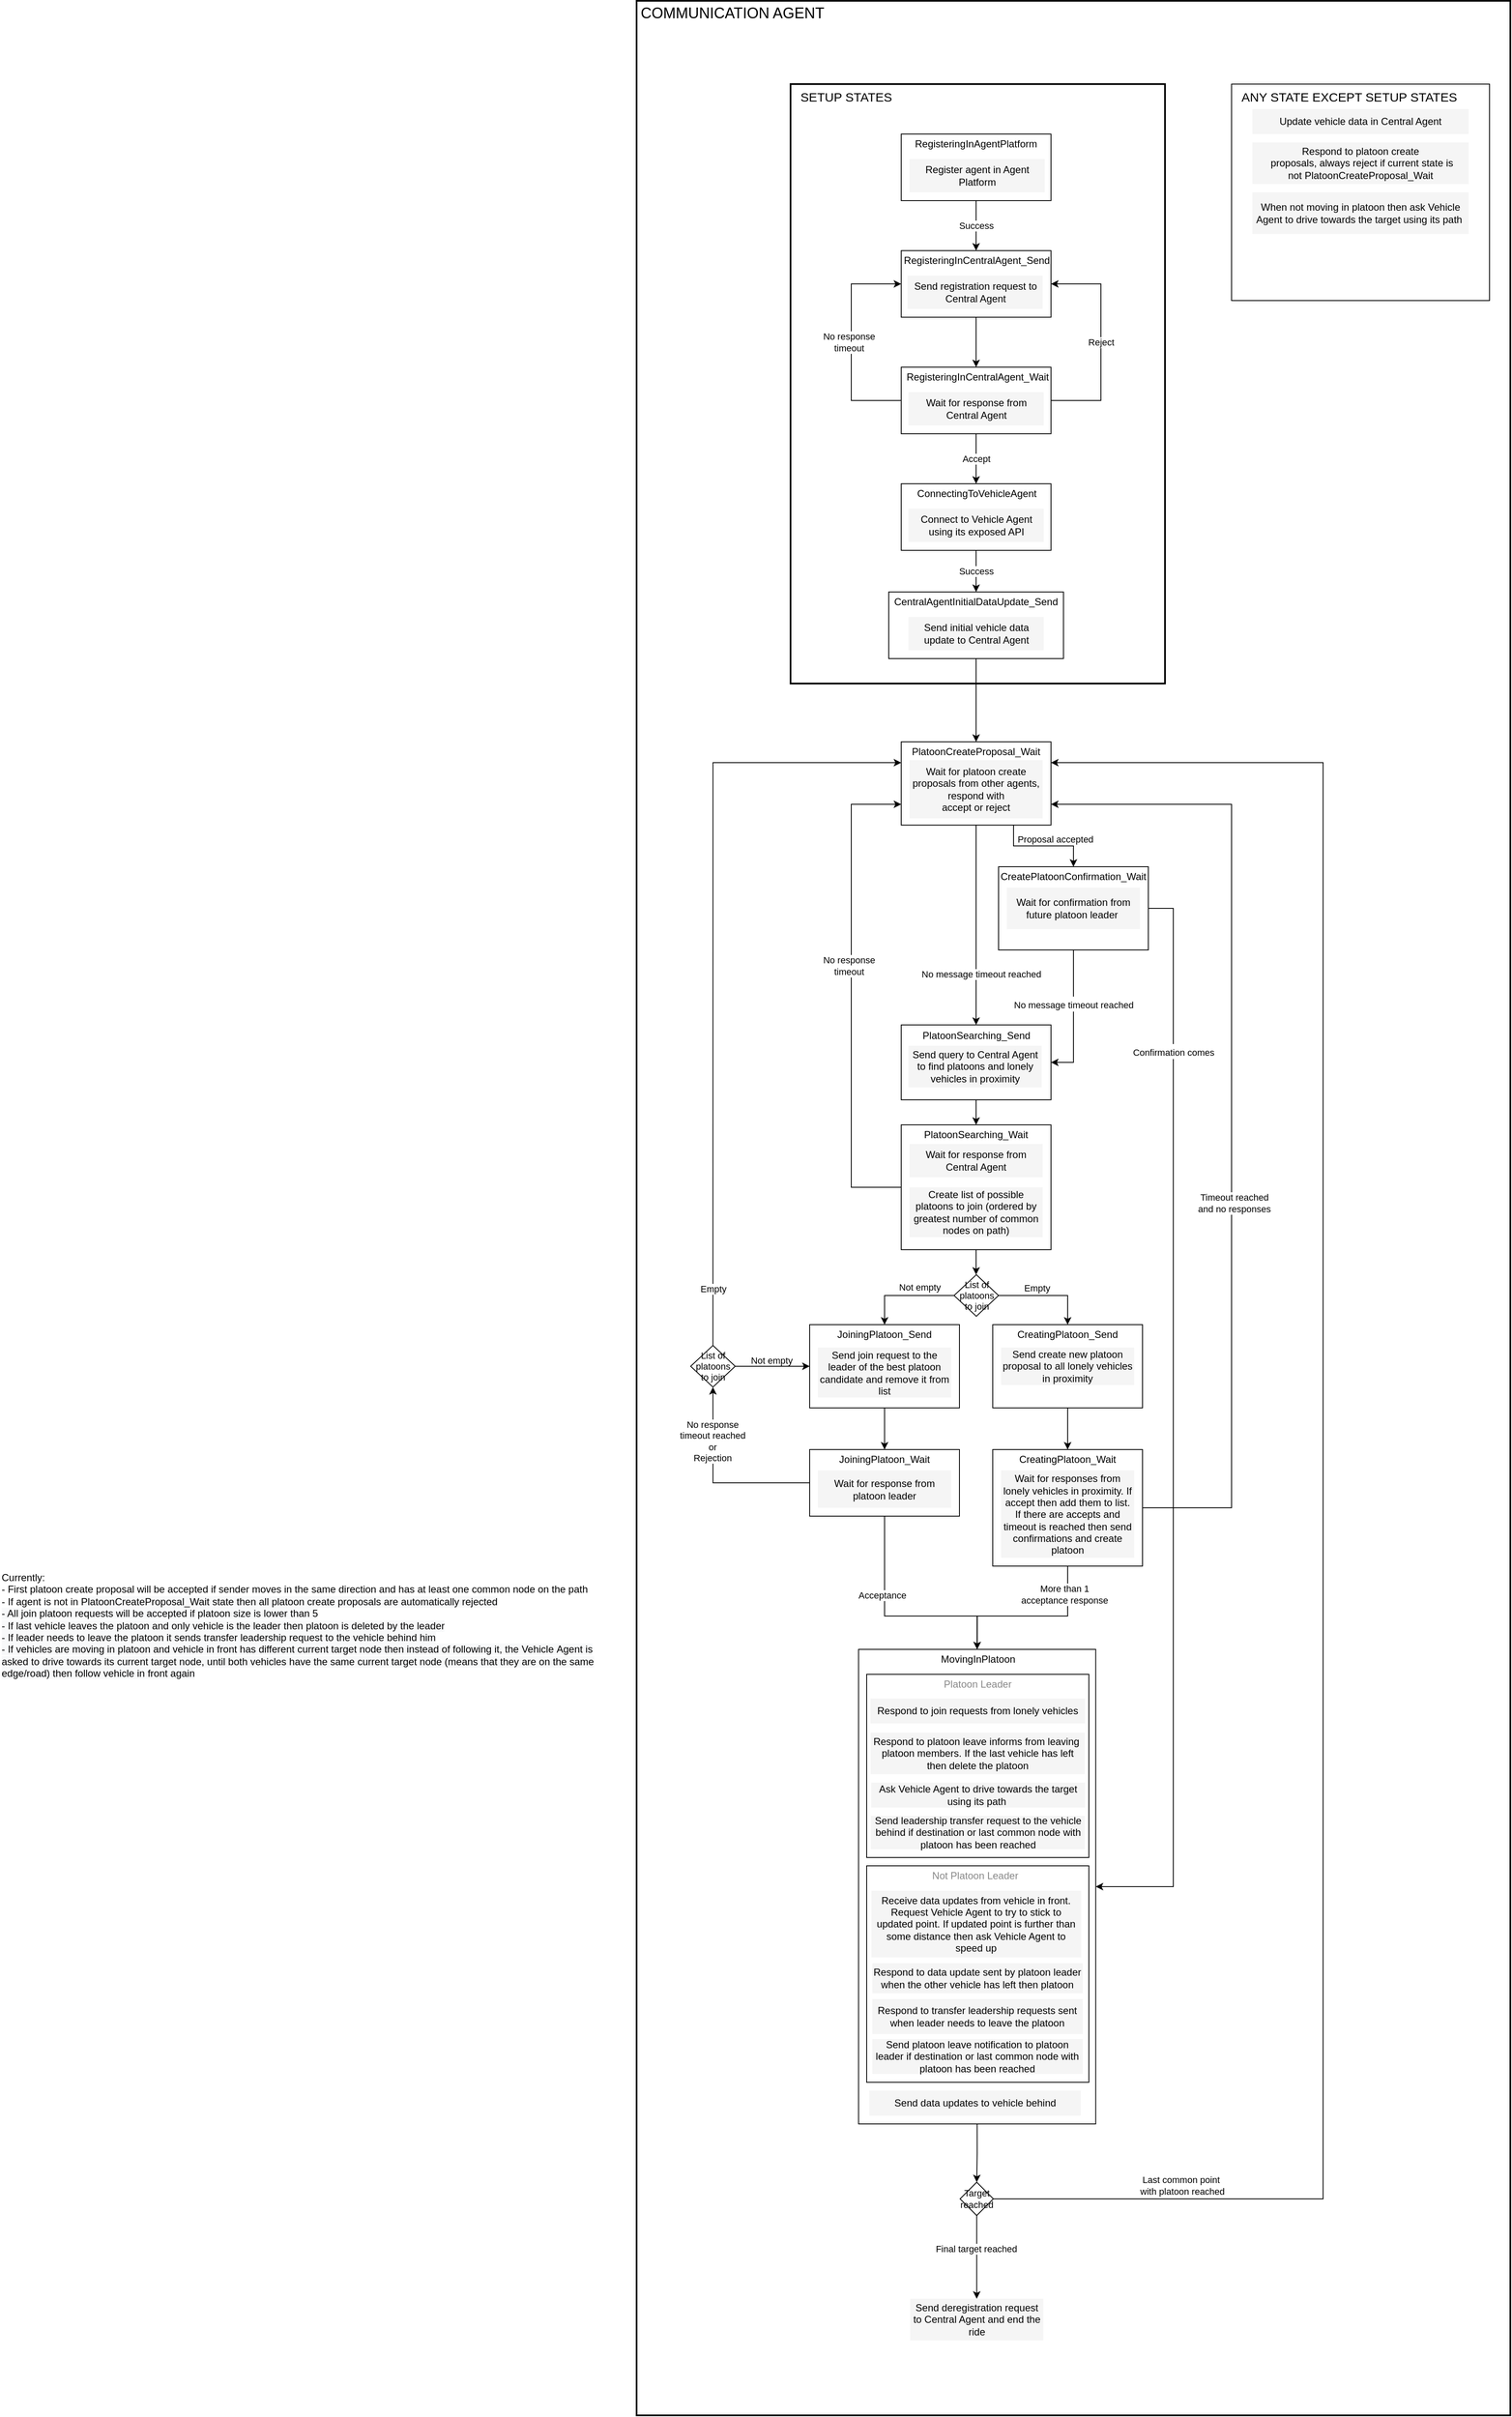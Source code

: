 <mxfile version="14.7.1" type="device"><diagram id="YHQvVkhEAeTArDSiak0m" name="Page-1"><mxGraphModel dx="5590" dy="3747" grid="1" gridSize="10" guides="1" tooltips="1" connect="1" arrows="1" fold="1" page="1" pageScale="1" pageWidth="850" pageHeight="1100" math="0" shadow="0"><root><mxCell id="0"/><mxCell id="1" parent="0"/><mxCell id="WsR1VH7Q-AWfzBjwZzE3-35" value="" style="rounded=0;whiteSpace=wrap;html=1;strokeWidth=2;labelBorderColor=none;" parent="1" vertex="1"><mxGeometry x="-45" y="-510" width="1050" height="2900" as="geometry"/></mxCell><mxCell id="WsR1VH7Q-AWfzBjwZzE3-46" value="" style="rounded=0;whiteSpace=wrap;html=1;" parent="1" vertex="1"><mxGeometry x="670" y="-410" width="310" height="260" as="geometry"/></mxCell><mxCell id="WsR1VH7Q-AWfzBjwZzE3-3" value="Success" style="edgeStyle=orthogonalEdgeStyle;rounded=0;orthogonalLoop=1;jettySize=auto;html=1;exitX=0.5;exitY=1;exitDx=0;exitDy=0;entryX=0.5;entryY=0;entryDx=0;entryDy=0;" parent="1" source="WsR1VH7Q-AWfzBjwZzE3-1" target="WsR1VH7Q-AWfzBjwZzE3-2" edge="1"><mxGeometry relative="1" as="geometry"/></mxCell><mxCell id="WsR1VH7Q-AWfzBjwZzE3-1" value="" style="rounded=0;whiteSpace=wrap;html=1;" parent="1" vertex="1"><mxGeometry x="273" y="-350" width="180" height="80" as="geometry"/></mxCell><mxCell id="WsR1VH7Q-AWfzBjwZzE3-5" style="edgeStyle=orthogonalEdgeStyle;rounded=0;orthogonalLoop=1;jettySize=auto;html=1;exitX=0.5;exitY=1;exitDx=0;exitDy=0;entryX=0.5;entryY=0;entryDx=0;entryDy=0;" parent="1" source="WsR1VH7Q-AWfzBjwZzE3-2" target="WsR1VH7Q-AWfzBjwZzE3-4" edge="1"><mxGeometry relative="1" as="geometry"/></mxCell><mxCell id="WsR1VH7Q-AWfzBjwZzE3-2" value="" style="rounded=0;whiteSpace=wrap;html=1;" parent="1" vertex="1"><mxGeometry x="273" y="-210" width="180" height="80" as="geometry"/></mxCell><mxCell id="WsR1VH7Q-AWfzBjwZzE3-7" style="edgeStyle=orthogonalEdgeStyle;rounded=0;orthogonalLoop=1;jettySize=auto;html=1;exitX=0;exitY=0.5;exitDx=0;exitDy=0;entryX=0;entryY=0.5;entryDx=0;entryDy=0;" parent="1" source="WsR1VH7Q-AWfzBjwZzE3-4" target="WsR1VH7Q-AWfzBjwZzE3-2" edge="1"><mxGeometry relative="1" as="geometry"><Array as="points"><mxPoint x="213" y="-30"/><mxPoint x="213" y="-170"/></Array></mxGeometry></mxCell><mxCell id="WsR1VH7Q-AWfzBjwZzE3-8" value="No response&lt;br&gt;timeout" style="edgeLabel;html=1;align=center;verticalAlign=middle;resizable=0;points=[];" parent="WsR1VH7Q-AWfzBjwZzE3-7" vertex="1" connectable="0"><mxGeometry x="0.146" y="3" relative="1" as="geometry"><mxPoint y="19" as="offset"/></mxGeometry></mxCell><mxCell id="WsR1VH7Q-AWfzBjwZzE3-9" value="Reject" style="edgeStyle=orthogonalEdgeStyle;rounded=0;orthogonalLoop=1;jettySize=auto;html=1;exitX=1;exitY=0.5;exitDx=0;exitDy=0;entryX=1;entryY=0.5;entryDx=0;entryDy=0;" parent="1" source="WsR1VH7Q-AWfzBjwZzE3-4" target="WsR1VH7Q-AWfzBjwZzE3-2" edge="1"><mxGeometry relative="1" as="geometry"><Array as="points"><mxPoint x="513" y="-30"/><mxPoint x="513" y="-170"/></Array><mxPoint as="offset"/></mxGeometry></mxCell><mxCell id="WsR1VH7Q-AWfzBjwZzE3-11" value="Accept" style="edgeStyle=orthogonalEdgeStyle;rounded=0;orthogonalLoop=1;jettySize=auto;html=1;exitX=0.5;exitY=1;exitDx=0;exitDy=0;entryX=0.5;entryY=0;entryDx=0;entryDy=0;" parent="1" source="WsR1VH7Q-AWfzBjwZzE3-4" target="WsR1VH7Q-AWfzBjwZzE3-10" edge="1"><mxGeometry relative="1" as="geometry"/></mxCell><mxCell id="WsR1VH7Q-AWfzBjwZzE3-4" value="" style="rounded=0;whiteSpace=wrap;html=1;" parent="1" vertex="1"><mxGeometry x="273" y="-70" width="180" height="80" as="geometry"/></mxCell><mxCell id="WsR1VH7Q-AWfzBjwZzE3-13" value="Success" style="edgeStyle=orthogonalEdgeStyle;rounded=0;orthogonalLoop=1;jettySize=auto;html=1;exitX=0.5;exitY=1;exitDx=0;exitDy=0;entryX=0.5;entryY=0;entryDx=0;entryDy=0;" parent="1" source="WsR1VH7Q-AWfzBjwZzE3-10" target="wj5cmAI7XCLj0mlrHjiZ-1" edge="1"><mxGeometry relative="1" as="geometry"/></mxCell><mxCell id="WsR1VH7Q-AWfzBjwZzE3-10" value="" style="rounded=0;whiteSpace=wrap;html=1;" parent="1" vertex="1"><mxGeometry x="273" y="70" width="180" height="80" as="geometry"/></mxCell><mxCell id="WsR1VH7Q-AWfzBjwZzE3-16" style="edgeStyle=orthogonalEdgeStyle;rounded=0;orthogonalLoop=1;jettySize=auto;html=1;exitX=0.5;exitY=1;exitDx=0;exitDy=0;entryX=0.5;entryY=0;entryDx=0;entryDy=0;" parent="1" source="WsR1VH7Q-AWfzBjwZzE3-12" target="WsR1VH7Q-AWfzBjwZzE3-15" edge="1"><mxGeometry relative="1" as="geometry"/></mxCell><mxCell id="WsR1VH7Q-AWfzBjwZzE3-12" value="" style="rounded=0;whiteSpace=wrap;html=1;" parent="1" vertex="1"><mxGeometry x="273" y="720" width="180" height="90" as="geometry"/></mxCell><mxCell id="WsR1VH7Q-AWfzBjwZzE3-17" style="edgeStyle=orthogonalEdgeStyle;rounded=0;orthogonalLoop=1;jettySize=auto;html=1;exitX=0;exitY=0.5;exitDx=0;exitDy=0;entryX=0;entryY=0.75;entryDx=0;entryDy=0;" parent="1" source="WsR1VH7Q-AWfzBjwZzE3-15" target="WsR1VH7Q-AWfzBjwZzE3-54" edge="1"><mxGeometry relative="1" as="geometry"><Array as="points"><mxPoint x="213" y="915"/><mxPoint x="213" y="455"/></Array></mxGeometry></mxCell><mxCell id="WsR1VH7Q-AWfzBjwZzE3-18" value="No response&lt;br&gt;timeout" style="edgeLabel;html=1;align=center;verticalAlign=middle;resizable=0;points=[];" parent="WsR1VH7Q-AWfzBjwZzE3-17" vertex="1" connectable="0"><mxGeometry x="0.192" y="3" relative="1" as="geometry"><mxPoint y="19" as="offset"/></mxGeometry></mxCell><mxCell id="WsR1VH7Q-AWfzBjwZzE3-19" style="edgeStyle=orthogonalEdgeStyle;rounded=0;orthogonalLoop=1;jettySize=auto;html=1;exitX=0.5;exitY=1;exitDx=0;exitDy=0;" parent="1" source="WsR1VH7Q-AWfzBjwZzE3-15" edge="1"><mxGeometry relative="1" as="geometry"><mxPoint x="363" y="1020" as="targetPoint"/></mxGeometry></mxCell><mxCell id="WsR1VH7Q-AWfzBjwZzE3-15" value="" style="rounded=0;whiteSpace=wrap;html=1;" parent="1" vertex="1"><mxGeometry x="273" y="840" width="180" height="150" as="geometry"/></mxCell><mxCell id="WsR1VH7Q-AWfzBjwZzE3-21" style="edgeStyle=orthogonalEdgeStyle;rounded=0;orthogonalLoop=1;jettySize=auto;html=1;exitX=0;exitY=0.5;exitDx=0;exitDy=0;entryX=0.5;entryY=0;entryDx=0;entryDy=0;" parent="1" source="WsR1VH7Q-AWfzBjwZzE3-20" target="wTrrUxJ0x1o2J6xo2Q4k-4" edge="1"><mxGeometry relative="1" as="geometry"><mxPoint x="240" y="1140" as="targetPoint"/></mxGeometry></mxCell><mxCell id="wTrrUxJ0x1o2J6xo2Q4k-2" value="Not empty" style="edgeLabel;html=1;align=center;verticalAlign=middle;resizable=0;points=[];" parent="WsR1VH7Q-AWfzBjwZzE3-21" vertex="1" connectable="0"><mxGeometry x="-0.08" relative="1" as="geometry"><mxPoint x="13" y="-10" as="offset"/></mxGeometry></mxCell><mxCell id="WsR1VH7Q-AWfzBjwZzE3-22" style="edgeStyle=orthogonalEdgeStyle;rounded=0;orthogonalLoop=1;jettySize=auto;html=1;exitX=1;exitY=0.5;exitDx=0;exitDy=0;entryX=0.5;entryY=0;entryDx=0;entryDy=0;" parent="1" source="WsR1VH7Q-AWfzBjwZzE3-20" target="wTrrUxJ0x1o2J6xo2Q4k-17" edge="1"><mxGeometry relative="1" as="geometry"><mxPoint x="480" y="1140" as="targetPoint"/></mxGeometry></mxCell><mxCell id="wTrrUxJ0x1o2J6xo2Q4k-15" value="Empty" style="edgeLabel;html=1;align=center;verticalAlign=middle;resizable=0;points=[];" parent="WsR1VH7Q-AWfzBjwZzE3-22" vertex="1" connectable="0"><mxGeometry x="-0.072" y="-1" relative="1" as="geometry"><mxPoint x="-9" y="-10" as="offset"/></mxGeometry></mxCell><mxCell id="WsR1VH7Q-AWfzBjwZzE3-20" value="List of platoons to join" style="rhombus;whiteSpace=wrap;html=1;fontSize=11;" parent="1" vertex="1"><mxGeometry x="336.5" y="1020" width="53.5" height="50" as="geometry"/></mxCell><mxCell id="WsR1VH7Q-AWfzBjwZzE3-25" style="edgeStyle=orthogonalEdgeStyle;rounded=0;orthogonalLoop=1;jettySize=auto;html=1;exitX=0;exitY=0.5;exitDx=0;exitDy=0;entryX=0.5;entryY=1;entryDx=0;entryDy=0;" parent="1" source="WsR1VH7Q-AWfzBjwZzE3-23" target="wTrrUxJ0x1o2J6xo2Q4k-10" edge="1"><mxGeometry relative="1" as="geometry"><Array as="points"><mxPoint x="47" y="1270"/></Array></mxGeometry></mxCell><mxCell id="WsR1VH7Q-AWfzBjwZzE3-28" value="No response&lt;br&gt;timeout reached&lt;br&gt;or&lt;br&gt;Rejection" style="edgeLabel;html=1;align=center;verticalAlign=middle;resizable=0;points=[];" parent="WsR1VH7Q-AWfzBjwZzE3-25" vertex="1" connectable="0"><mxGeometry x="-0.205" y="2" relative="1" as="geometry"><mxPoint x="-25" y="-52" as="offset"/></mxGeometry></mxCell><mxCell id="WsR1VH7Q-AWfzBjwZzE3-31" style="edgeStyle=orthogonalEdgeStyle;rounded=0;orthogonalLoop=1;jettySize=auto;html=1;exitX=0.5;exitY=1;exitDx=0;exitDy=0;entryX=0.5;entryY=0;entryDx=0;entryDy=0;" parent="1" source="WsR1VH7Q-AWfzBjwZzE3-23" target="WsR1VH7Q-AWfzBjwZzE3-30" edge="1"><mxGeometry relative="1" as="geometry"><Array as="points"><mxPoint x="253" y="1430"/><mxPoint x="365" y="1430"/></Array></mxGeometry></mxCell><mxCell id="WsR1VH7Q-AWfzBjwZzE3-32" value="Acceptance" style="edgeLabel;html=1;align=center;verticalAlign=middle;resizable=0;points=[];" parent="WsR1VH7Q-AWfzBjwZzE3-31" vertex="1" connectable="0"><mxGeometry x="-0.217" relative="1" as="geometry"><mxPoint x="-3" y="-11" as="offset"/></mxGeometry></mxCell><mxCell id="WsR1VH7Q-AWfzBjwZzE3-23" value="" style="rounded=0;whiteSpace=wrap;html=1;" parent="1" vertex="1"><mxGeometry x="163" y="1230" width="180" height="80" as="geometry"/></mxCell><mxCell id="WsR1VH7Q-AWfzBjwZzE3-26" style="edgeStyle=orthogonalEdgeStyle;rounded=0;orthogonalLoop=1;jettySize=auto;html=1;exitX=1;exitY=0.5;exitDx=0;exitDy=0;entryX=1;entryY=0.75;entryDx=0;entryDy=0;" parent="1" source="WsR1VH7Q-AWfzBjwZzE3-24" target="WsR1VH7Q-AWfzBjwZzE3-54" edge="1"><mxGeometry relative="1" as="geometry"><Array as="points"><mxPoint x="670" y="1300"/><mxPoint x="670" y="455"/></Array></mxGeometry></mxCell><mxCell id="WsR1VH7Q-AWfzBjwZzE3-29" value="Timeout reached&lt;br&gt;and no responses" style="edgeLabel;html=1;align=center;verticalAlign=middle;resizable=0;points=[];" parent="WsR1VH7Q-AWfzBjwZzE3-26" vertex="1" connectable="0"><mxGeometry x="-0.191" y="-3" relative="1" as="geometry"><mxPoint as="offset"/></mxGeometry></mxCell><mxCell id="WsR1VH7Q-AWfzBjwZzE3-34" style="edgeStyle=orthogonalEdgeStyle;rounded=0;orthogonalLoop=1;jettySize=auto;html=1;exitX=0.5;exitY=1;exitDx=0;exitDy=0;entryX=0.5;entryY=0;entryDx=0;entryDy=0;" parent="1" source="WsR1VH7Q-AWfzBjwZzE3-24" target="WsR1VH7Q-AWfzBjwZzE3-30" edge="1"><mxGeometry relative="1" as="geometry"><Array as="points"><mxPoint x="473" y="1430"/><mxPoint x="365" y="1430"/></Array></mxGeometry></mxCell><mxCell id="WsR1VH7Q-AWfzBjwZzE3-24" value="" style="rounded=0;whiteSpace=wrap;html=1;" parent="1" vertex="1"><mxGeometry x="383" y="1230" width="180" height="140" as="geometry"/></mxCell><mxCell id="WsR1VH7Q-AWfzBjwZzE3-88" style="edgeStyle=orthogonalEdgeStyle;rounded=0;orthogonalLoop=1;jettySize=auto;html=1;exitX=0.5;exitY=1;exitDx=0;exitDy=0;entryX=0.5;entryY=0;entryDx=0;entryDy=0;fontSize=15;" parent="1" source="WsR1VH7Q-AWfzBjwZzE3-30" target="WsR1VH7Q-AWfzBjwZzE3-89" edge="1"><mxGeometry relative="1" as="geometry"/></mxCell><mxCell id="WsR1VH7Q-AWfzBjwZzE3-30" value="" style="rounded=0;whiteSpace=wrap;html=1;" parent="1" vertex="1"><mxGeometry x="221.75" y="1470" width="285" height="570" as="geometry"/></mxCell><mxCell id="WsR1VH7Q-AWfzBjwZzE3-41" value="&lt;span style=&quot;font-size: 12px&quot;&gt;MovingIn&lt;/span&gt;&lt;span style=&quot;font-family: &amp;#34;helvetica&amp;#34; ; font-size: 12px&quot;&gt;Platoon&lt;/span&gt;" style="text;html=1;strokeColor=none;fillColor=none;align=center;verticalAlign=middle;whiteSpace=wrap;rounded=0;fontSize=15;" parent="1" vertex="1"><mxGeometry x="316.5" y="1470" width="97" height="20" as="geometry"/></mxCell><mxCell id="WsR1VH7Q-AWfzBjwZzE3-45" value="Update vehicle data in Central Agent" style="rounded=0;whiteSpace=wrap;html=1;strokeColor=none;fillColor=#F5F5F5;" parent="1" vertex="1"><mxGeometry x="695" y="-380" width="260" height="30" as="geometry"/></mxCell><mxCell id="WsR1VH7Q-AWfzBjwZzE3-51" value="&lt;span style=&quot;font-size: 12px&quot;&gt;Creating&lt;/span&gt;&lt;span style=&quot;font-family: &amp;#34;helvetica&amp;#34; ; font-size: 12px&quot;&gt;Platoon&lt;/span&gt;&lt;span style=&quot;font-size: 12px&quot;&gt;_Wait&lt;/span&gt;" style="text;html=1;strokeColor=none;fillColor=none;align=center;verticalAlign=middle;whiteSpace=wrap;rounded=0;fontSize=15;" parent="1" vertex="1"><mxGeometry x="383" y="1230" width="180" height="20" as="geometry"/></mxCell><mxCell id="WsR1VH7Q-AWfzBjwZzE3-52" value="&lt;span style=&quot;font-size: 12px&quot;&gt;Joining&lt;/span&gt;&lt;span style=&quot;font-family: &amp;#34;helvetica&amp;#34; ; font-size: 12px&quot;&gt;Platoon&lt;/span&gt;&lt;span style=&quot;font-size: 12px&quot;&gt;_Wait&lt;/span&gt;" style="text;html=1;strokeColor=none;fillColor=none;align=center;verticalAlign=middle;whiteSpace=wrap;rounded=0;fontSize=15;" parent="1" vertex="1"><mxGeometry x="163" y="1230" width="180" height="20" as="geometry"/></mxCell><mxCell id="WsR1VH7Q-AWfzBjwZzE3-53" value="Wait for responses from lonely vehicles in proximity. If accept then add them to list.&lt;br&gt;If there are accepts and timeout is reached then send confirmations and create platoon" style="rounded=0;whiteSpace=wrap;html=1;strokeColor=none;fillColor=#F5F5F5;" parent="1" vertex="1"><mxGeometry x="393" y="1255" width="160" height="105" as="geometry"/></mxCell><mxCell id="WsR1VH7Q-AWfzBjwZzE3-70" style="edgeStyle=orthogonalEdgeStyle;rounded=0;orthogonalLoop=1;jettySize=auto;html=1;exitX=0.5;exitY=1;exitDx=0;exitDy=0;entryX=0.5;entryY=0;entryDx=0;entryDy=0;fontSize=15;" parent="1" source="WsR1VH7Q-AWfzBjwZzE3-54" target="WsR1VH7Q-AWfzBjwZzE3-12" edge="1"><mxGeometry relative="1" as="geometry"/></mxCell><mxCell id="WsR1VH7Q-AWfzBjwZzE3-75" style="edgeStyle=orthogonalEdgeStyle;rounded=0;orthogonalLoop=1;jettySize=auto;html=1;exitX=1;exitY=0.5;exitDx=0;exitDy=0;entryX=1;entryY=0.5;entryDx=0;entryDy=0;fontSize=15;" parent="1" source="ZZVtPB7LZI66ayrtYoBk-4" target="WsR1VH7Q-AWfzBjwZzE3-30" edge="1"><mxGeometry relative="1" as="geometry"><Array as="points"><mxPoint x="600" y="580"/><mxPoint x="600" y="1755"/></Array></mxGeometry></mxCell><mxCell id="WsR1VH7Q-AWfzBjwZzE3-77" value="&lt;span style=&quot;font-size: 11px&quot;&gt;Confirmation comes&lt;/span&gt;" style="edgeLabel;html=1;align=center;verticalAlign=middle;resizable=0;points=[];fontSize=15;" parent="WsR1VH7Q-AWfzBjwZzE3-75" vertex="1" connectable="0"><mxGeometry x="-0.404" relative="1" as="geometry"><mxPoint y="-186" as="offset"/></mxGeometry></mxCell><mxCell id="ZZVtPB7LZI66ayrtYoBk-6" style="edgeStyle=orthogonalEdgeStyle;rounded=0;orthogonalLoop=1;jettySize=auto;html=1;exitX=0.75;exitY=1;exitDx=0;exitDy=0;entryX=0.5;entryY=0;entryDx=0;entryDy=0;fontSize=15;" parent="1" source="WsR1VH7Q-AWfzBjwZzE3-54" target="ZZVtPB7LZI66ayrtYoBk-5" edge="1"><mxGeometry relative="1" as="geometry"/></mxCell><mxCell id="wTrrUxJ0x1o2J6xo2Q4k-35" value="Proposal accepted" style="edgeLabel;html=1;align=center;verticalAlign=middle;resizable=0;points=[];" parent="ZZVtPB7LZI66ayrtYoBk-6" vertex="1" connectable="0"><mxGeometry x="-0.153" relative="1" as="geometry"><mxPoint x="23" y="-8" as="offset"/></mxGeometry></mxCell><mxCell id="WsR1VH7Q-AWfzBjwZzE3-54" value="" style="rounded=0;whiteSpace=wrap;html=1;" parent="1" vertex="1"><mxGeometry x="273" y="380" width="180" height="100" as="geometry"/></mxCell><mxCell id="WsR1VH7Q-AWfzBjwZzE3-57" value="&lt;span style=&quot;font-family: &amp;#34;helvetica&amp;#34; ; font-size: 12px&quot;&gt;Platoon&lt;/span&gt;&lt;span style=&quot;font-size: 12px&quot;&gt;Searching_Send&lt;/span&gt;" style="text;html=1;strokeColor=none;fillColor=none;align=center;verticalAlign=middle;whiteSpace=wrap;rounded=0;fontSize=15;" parent="1" vertex="1"><mxGeometry x="275" y="721" width="177" height="20" as="geometry"/></mxCell><mxCell id="WsR1VH7Q-AWfzBjwZzE3-58" value="Send query to Central Agent to find platoons and lonely vehicles in proximity" style="rounded=0;whiteSpace=wrap;html=1;strokeColor=none;fillColor=#F5F5F5;" parent="1" vertex="1"><mxGeometry x="281.75" y="745" width="160" height="50" as="geometry"/></mxCell><mxCell id="WsR1VH7Q-AWfzBjwZzE3-59" value="Wait for response from Central Agent" style="rounded=0;whiteSpace=wrap;html=1;strokeColor=none;fillColor=#F5F5F5;" parent="1" vertex="1"><mxGeometry x="283" y="863" width="160" height="40" as="geometry"/></mxCell><mxCell id="WsR1VH7Q-AWfzBjwZzE3-60" value="&lt;span style=&quot;font-family: &amp;#34;helvetica&amp;#34; ; font-size: 12px&quot;&gt;Platoon&lt;/span&gt;&lt;span style=&quot;font-size: 12px&quot;&gt;Searching_Wait&lt;/span&gt;" style="text;html=1;strokeColor=none;fillColor=none;align=center;verticalAlign=middle;whiteSpace=wrap;rounded=0;fontSize=15;" parent="1" vertex="1"><mxGeometry x="273" y="840" width="180" height="20" as="geometry"/></mxCell><mxCell id="WsR1VH7Q-AWfzBjwZzE3-69" value="More than 1&lt;br&gt;acceptance response" style="edgeLabel;html=1;align=center;verticalAlign=middle;resizable=0;points=[];" parent="1" vertex="1" connectable="0"><mxGeometry x="471" y="1317" as="geometry"><mxPoint x="-2" y="87" as="offset"/></mxGeometry></mxCell><mxCell id="WsR1VH7Q-AWfzBjwZzE3-50" value="Wait for&amp;nbsp;&lt;span style=&quot;font-family: &amp;#34;helvetica&amp;#34;&quot;&gt;platoon&amp;nbsp;&lt;/span&gt;create proposals from other agents, respond with&lt;br&gt;accept or reject" style="rounded=0;whiteSpace=wrap;html=1;strokeColor=none;fillColor=#F5F5F5;" parent="1" vertex="1"><mxGeometry x="283" y="402" width="160" height="70" as="geometry"/></mxCell><mxCell id="WsR1VH7Q-AWfzBjwZzE3-72" value="No message timeout reached" style="edgeLabel;html=1;align=center;verticalAlign=middle;resizable=0;points=[];" parent="1" vertex="1" connectable="0"><mxGeometry x="383" y="670" as="geometry"><mxPoint x="-14" y="-11" as="offset"/></mxGeometry></mxCell><mxCell id="WsR1VH7Q-AWfzBjwZzE3-73" value="&lt;span style=&quot;font-family: &amp;#34;helvetica&amp;#34; ; font-size: 12px&quot;&gt;Platoon&lt;/span&gt;&lt;span style=&quot;font-family: &amp;#34;helvetica&amp;#34; ; font-size: 12px&quot;&gt;Create&lt;/span&gt;&lt;span style=&quot;font-family: &amp;#34;helvetica&amp;#34; ; font-size: 12px&quot;&gt;Proposal&lt;/span&gt;&lt;span style=&quot;font-family: &amp;#34;helvetica&amp;#34; ; font-size: 12px&quot;&gt;_Wait&lt;/span&gt;" style="text;html=1;strokeColor=none;fillColor=none;align=center;verticalAlign=middle;whiteSpace=wrap;rounded=0;fontSize=15;" parent="1" vertex="1"><mxGeometry x="278" y="380" width="170" height="20" as="geometry"/></mxCell><mxCell id="WsR1VH7Q-AWfzBjwZzE3-81" value="Wait for response from platoon leader" style="rounded=0;whiteSpace=wrap;html=1;strokeColor=none;fillColor=#F5F5F5;" parent="1" vertex="1"><mxGeometry x="173" y="1255" width="160" height="45" as="geometry"/></mxCell><mxCell id="WsR1VH7Q-AWfzBjwZzE3-90" value="" style="edgeStyle=orthogonalEdgeStyle;rounded=0;orthogonalLoop=1;jettySize=auto;html=1;exitX=1;exitY=0.5;exitDx=0;exitDy=0;fontSize=15;entryX=1;entryY=0.25;entryDx=0;entryDy=0;" parent="1" source="WsR1VH7Q-AWfzBjwZzE3-89" target="WsR1VH7Q-AWfzBjwZzE3-54" edge="1"><mxGeometry relative="1" as="geometry"><mxPoint x="1156" y="1500" as="targetPoint"/><Array as="points"><mxPoint x="780" y="2130"/><mxPoint x="780" y="405"/></Array></mxGeometry></mxCell><mxCell id="WsR1VH7Q-AWfzBjwZzE3-108" value="&lt;font face=&quot;helvetica&quot; style=&quot;font-size: 11px&quot;&gt;&lt;span style=&quot;font-size: 11px&quot;&gt;Last common point&lt;br style=&quot;font-size: 11px&quot;&gt;&amp;nbsp;with platoon reached&lt;/span&gt;&lt;/font&gt;" style="edgeLabel;html=1;align=center;verticalAlign=middle;resizable=0;points=[];fontSize=11;" parent="WsR1VH7Q-AWfzBjwZzE3-90" vertex="1" connectable="0"><mxGeometry x="-0.811" y="-3" relative="1" as="geometry"><mxPoint x="-7" y="-19" as="offset"/></mxGeometry></mxCell><mxCell id="WsR1VH7Q-AWfzBjwZzE3-104" style="edgeStyle=orthogonalEdgeStyle;rounded=0;orthogonalLoop=1;jettySize=auto;html=1;exitX=0.5;exitY=1;exitDx=0;exitDy=0;entryX=0.5;entryY=0;entryDx=0;entryDy=0;fontSize=15;" parent="1" source="WsR1VH7Q-AWfzBjwZzE3-89" target="WsR1VH7Q-AWfzBjwZzE3-110" edge="1"><mxGeometry relative="1" as="geometry"><mxPoint x="220" y="2200" as="targetPoint"/></mxGeometry></mxCell><mxCell id="WsR1VH7Q-AWfzBjwZzE3-105" value="&lt;span style=&quot;font-family: helvetica; font-size: 11px;&quot;&gt;Final target reached&lt;/span&gt;" style="edgeLabel;html=1;align=center;verticalAlign=middle;resizable=0;points=[];fontSize=11;" parent="WsR1VH7Q-AWfzBjwZzE3-104" vertex="1" connectable="0"><mxGeometry x="-0.308" y="1" relative="1" as="geometry"><mxPoint x="-2" y="5" as="offset"/></mxGeometry></mxCell><mxCell id="WsR1VH7Q-AWfzBjwZzE3-89" value="Target reached" style="rhombus;whiteSpace=wrap;html=1;fontSize=11;" parent="1" vertex="1"><mxGeometry x="343.75" y="2110" width="40" height="40" as="geometry"/></mxCell><mxCell id="WsR1VH7Q-AWfzBjwZzE3-110" value="Send deregistration request to Central Agent and end the ride" style="rounded=0;whiteSpace=wrap;html=1;strokeColor=none;fillColor=#F5F5F5;" parent="1" vertex="1"><mxGeometry x="283.75" y="2250" width="160" height="50" as="geometry"/></mxCell><mxCell id="ZZVtPB7LZI66ayrtYoBk-1" value="Respond to platoon create&lt;br&gt;&amp;nbsp;proposals, always reject if current state is not&amp;nbsp;&lt;span style=&quot;font-family: &amp;#34;helvetica&amp;#34;&quot;&gt;Platoon&lt;/span&gt;&lt;span style=&quot;font-family: &amp;#34;helvetica&amp;#34;&quot;&gt;Create&lt;/span&gt;&lt;span style=&quot;font-family: &amp;#34;helvetica&amp;#34;&quot;&gt;Proposal&lt;/span&gt;&lt;span style=&quot;font-family: &amp;#34;helvetica&amp;#34;&quot;&gt;_Wait&lt;/span&gt;" style="rounded=0;whiteSpace=wrap;html=1;strokeColor=none;fillColor=#F5F5F5;" parent="1" vertex="1"><mxGeometry x="695" y="-340" width="260" height="50" as="geometry"/></mxCell><mxCell id="ZZVtPB7LZI66ayrtYoBk-2" value="" style="rounded=0;whiteSpace=wrap;html=1;fillColor=none;strokeWidth=2;comic=0;editable=1;glass=0;sketch=0;shadow=0;" parent="1" vertex="1"><mxGeometry x="140" y="-410" width="450" height="720" as="geometry"/></mxCell><mxCell id="ZZVtPB7LZI66ayrtYoBk-3" value="&lt;font style=&quot;font-size: 15px;&quot;&gt;SETUP STATES&lt;/font&gt;" style="text;html=1;strokeColor=none;fillColor=none;align=left;verticalAlign=middle;whiteSpace=wrap;rounded=0;fontSize=15;" parent="1" vertex="1"><mxGeometry x="150" y="-410" width="170" height="30" as="geometry"/></mxCell><mxCell id="ZZVtPB7LZI66ayrtYoBk-7" style="edgeStyle=orthogonalEdgeStyle;rounded=0;orthogonalLoop=1;jettySize=auto;html=1;exitX=0.5;exitY=1;exitDx=0;exitDy=0;entryX=1;entryY=0.5;entryDx=0;entryDy=0;fontSize=15;" parent="1" source="ZZVtPB7LZI66ayrtYoBk-4" target="WsR1VH7Q-AWfzBjwZzE3-12" edge="1"><mxGeometry relative="1" as="geometry"/></mxCell><mxCell id="ZZVtPB7LZI66ayrtYoBk-8" value="&lt;span style=&quot;font-size: 11px&quot;&gt;No message timeout reached&lt;/span&gt;" style="edgeLabel;html=1;align=center;verticalAlign=middle;resizable=0;points=[];fontSize=15;" parent="ZZVtPB7LZI66ayrtYoBk-7" vertex="1" connectable="0"><mxGeometry x="-0.407" relative="1" as="geometry"><mxPoint y="16" as="offset"/></mxGeometry></mxCell><mxCell id="ZZVtPB7LZI66ayrtYoBk-4" value="" style="rounded=0;whiteSpace=wrap;html=1;" parent="1" vertex="1"><mxGeometry x="390" y="530" width="180" height="100" as="geometry"/></mxCell><mxCell id="ZZVtPB7LZI66ayrtYoBk-5" value="&lt;span style=&quot;font-family: &amp;#34;helvetica&amp;#34; ; font-size: 12px&quot;&gt;Create&lt;/span&gt;&lt;span style=&quot;font-family: &amp;#34;helvetica&amp;#34; ; font-size: 12px&quot;&gt;Platoon&lt;/span&gt;&lt;span style=&quot;font-family: &amp;#34;helvetica&amp;#34; ; font-size: 12px&quot;&gt;Confirmation&lt;/span&gt;&lt;span style=&quot;font-family: &amp;#34;helvetica&amp;#34; ; font-size: 12px&quot;&gt;_Wait&lt;/span&gt;" style="text;html=1;strokeColor=none;fillColor=none;align=center;verticalAlign=middle;whiteSpace=wrap;rounded=0;fontSize=15;" parent="1" vertex="1"><mxGeometry x="390" y="530" width="180" height="20" as="geometry"/></mxCell><mxCell id="WsR1VH7Q-AWfzBjwZzE3-74" value="Wait for confirmation from future&amp;nbsp;&lt;span style=&quot;font-family: &amp;#34;helvetica&amp;#34;&quot;&gt;platoon&amp;nbsp;&lt;/span&gt;leader&amp;nbsp;" style="rounded=0;whiteSpace=wrap;html=1;strokeColor=none;fillColor=#F5F5F5;" parent="1" vertex="1"><mxGeometry x="400" y="555" width="160" height="50" as="geometry"/></mxCell><mxCell id="wj5cmAI7XCLj0mlrHjiZ-1" value="" style="rounded=0;whiteSpace=wrap;html=1;" parent="1" vertex="1"><mxGeometry x="258" y="200" width="210" height="80" as="geometry"/></mxCell><mxCell id="wj5cmAI7XCLj0mlrHjiZ-2" value="" style="edgeStyle=orthogonalEdgeStyle;rounded=0;orthogonalLoop=1;jettySize=auto;html=1;entryX=0.5;entryY=0;entryDx=0;entryDy=0;" parent="1" source="wj5cmAI7XCLj0mlrHjiZ-1" target="WsR1VH7Q-AWfzBjwZzE3-73" edge="1"><mxGeometry relative="1" as="geometry"><mxPoint x="373" y="90" as="sourcePoint"/><mxPoint x="373" y="140" as="targetPoint"/></mxGeometry></mxCell><mxCell id="wTrrUxJ0x1o2J6xo2Q4k-1" value="Create list of possible p&lt;span style=&quot;font-family: &amp;#34;helvetica&amp;#34;&quot;&gt;latoons&amp;nbsp;&lt;/span&gt;to join (ordered by greatest number of common nodes on path)" style="rounded=0;whiteSpace=wrap;html=1;strokeColor=none;fillColor=#F5F5F5;" parent="1" vertex="1"><mxGeometry x="283" y="915" width="160" height="60" as="geometry"/></mxCell><mxCell id="wTrrUxJ0x1o2J6xo2Q4k-8" style="edgeStyle=orthogonalEdgeStyle;rounded=0;orthogonalLoop=1;jettySize=auto;html=1;exitX=0.5;exitY=1;exitDx=0;exitDy=0;entryX=0.5;entryY=0;entryDx=0;entryDy=0;" parent="1" source="wTrrUxJ0x1o2J6xo2Q4k-3" target="WsR1VH7Q-AWfzBjwZzE3-52" edge="1"><mxGeometry relative="1" as="geometry"/></mxCell><mxCell id="wTrrUxJ0x1o2J6xo2Q4k-3" value="" style="rounded=0;whiteSpace=wrap;html=1;" parent="1" vertex="1"><mxGeometry x="163" y="1080" width="180" height="100" as="geometry"/></mxCell><mxCell id="wTrrUxJ0x1o2J6xo2Q4k-4" value="&lt;span style=&quot;font-size: 12px&quot;&gt;Joining&lt;/span&gt;&lt;span style=&quot;font-family: &amp;#34;helvetica&amp;#34; ; font-size: 12px&quot;&gt;Platoon&lt;/span&gt;&lt;span style=&quot;font-size: 12px&quot;&gt;_Send&lt;/span&gt;" style="text;html=1;strokeColor=none;fillColor=none;align=center;verticalAlign=middle;whiteSpace=wrap;rounded=0;fontSize=15;" parent="1" vertex="1"><mxGeometry x="163" y="1080" width="180" height="20" as="geometry"/></mxCell><mxCell id="wTrrUxJ0x1o2J6xo2Q4k-5" value="Send join request to the leader of the best platoon candidate and remove it from list" style="rounded=0;whiteSpace=wrap;html=1;strokeColor=none;fillColor=#F5F5F5;" parent="1" vertex="1"><mxGeometry x="173" y="1107.5" width="160" height="60" as="geometry"/></mxCell><mxCell id="wTrrUxJ0x1o2J6xo2Q4k-12" value="Not empty" style="edgeStyle=orthogonalEdgeStyle;rounded=0;orthogonalLoop=1;jettySize=auto;html=1;exitX=1;exitY=0.5;exitDx=0;exitDy=0;entryX=0;entryY=0.5;entryDx=0;entryDy=0;labelBackgroundColor=none;" parent="1" source="wTrrUxJ0x1o2J6xo2Q4k-10" target="wTrrUxJ0x1o2J6xo2Q4k-3" edge="1"><mxGeometry x="-0.046" y="8" relative="1" as="geometry"><mxPoint x="72.5" y="1147.5" as="sourcePoint"/><mxPoint x="149" y="1147.5" as="targetPoint"/><Array as="points"><mxPoint x="110" y="1130"/><mxPoint x="110" y="1130"/></Array><mxPoint x="1" y="1" as="offset"/></mxGeometry></mxCell><mxCell id="wTrrUxJ0x1o2J6xo2Q4k-13" style="edgeStyle=orthogonalEdgeStyle;rounded=0;orthogonalLoop=1;jettySize=auto;html=1;exitX=0.5;exitY=0;exitDx=0;exitDy=0;entryX=0;entryY=0.25;entryDx=0;entryDy=0;" parent="1" source="wTrrUxJ0x1o2J6xo2Q4k-10" target="WsR1VH7Q-AWfzBjwZzE3-54" edge="1"><mxGeometry relative="1" as="geometry"/></mxCell><mxCell id="wTrrUxJ0x1o2J6xo2Q4k-21" value="Empty" style="edgeLabel;html=1;align=center;verticalAlign=middle;resizable=0;points=[];" parent="wTrrUxJ0x1o2J6xo2Q4k-13" vertex="1" connectable="0"><mxGeometry x="-0.755" y="1" relative="1" as="geometry"><mxPoint x="1" y="45" as="offset"/></mxGeometry></mxCell><mxCell id="wTrrUxJ0x1o2J6xo2Q4k-10" value="List of platoons to join" style="rhombus;whiteSpace=wrap;html=1;fontSize=11;" parent="1" vertex="1"><mxGeometry x="20" y="1105" width="53.5" height="50" as="geometry"/></mxCell><mxCell id="wTrrUxJ0x1o2J6xo2Q4k-20" style="edgeStyle=orthogonalEdgeStyle;rounded=0;orthogonalLoop=1;jettySize=auto;html=1;exitX=0.5;exitY=1;exitDx=0;exitDy=0;entryX=0.5;entryY=0;entryDx=0;entryDy=0;" parent="1" source="wTrrUxJ0x1o2J6xo2Q4k-16" target="WsR1VH7Q-AWfzBjwZzE3-51" edge="1"><mxGeometry relative="1" as="geometry"/></mxCell><mxCell id="wTrrUxJ0x1o2J6xo2Q4k-16" value="" style="rounded=0;whiteSpace=wrap;html=1;" parent="1" vertex="1"><mxGeometry x="383" y="1080" width="180" height="100" as="geometry"/></mxCell><mxCell id="wTrrUxJ0x1o2J6xo2Q4k-17" value="&lt;span style=&quot;font-size: 12px&quot;&gt;Creating&lt;/span&gt;&lt;span style=&quot;font-family: &amp;#34;helvetica&amp;#34; ; font-size: 12px&quot;&gt;Platoon&lt;/span&gt;&lt;span style=&quot;font-size: 12px&quot;&gt;_Send&lt;/span&gt;" style="text;html=1;strokeColor=none;fillColor=none;align=center;verticalAlign=middle;whiteSpace=wrap;rounded=0;fontSize=15;" parent="1" vertex="1"><mxGeometry x="383" y="1080" width="180" height="20" as="geometry"/></mxCell><mxCell id="wTrrUxJ0x1o2J6xo2Q4k-18" value="Send create new platoon proposal to all lonely vehicles in proximity" style="rounded=0;whiteSpace=wrap;html=1;strokeColor=none;fillColor=#F5F5F5;" parent="1" vertex="1"><mxGeometry x="393" y="1107.5" width="160" height="45" as="geometry"/></mxCell><mxCell id="wTrrUxJ0x1o2J6xo2Q4k-22" value="Register agent in Agent Platform" style="rounded=0;whiteSpace=wrap;html=1;strokeColor=none;fillColor=#F5F5F5;" parent="1" vertex="1"><mxGeometry x="283" y="-320" width="162.5" height="40" as="geometry"/></mxCell><mxCell id="wTrrUxJ0x1o2J6xo2Q4k-23" value="&lt;span style=&quot;font-size: 12px&quot;&gt;RegisteringInAgentPlatform&lt;/span&gt;" style="text;html=1;strokeColor=none;fillColor=none;align=center;verticalAlign=middle;whiteSpace=wrap;rounded=0;fontSize=15;" parent="1" vertex="1"><mxGeometry x="278" y="-350" width="170" height="20" as="geometry"/></mxCell><mxCell id="wTrrUxJ0x1o2J6xo2Q4k-25" value="&lt;span style=&quot;font-size: 12px&quot;&gt;RegisteringInCentralAgent_Send&lt;/span&gt;" style="text;html=1;strokeColor=none;fillColor=none;align=center;verticalAlign=middle;whiteSpace=wrap;rounded=0;fontSize=15;" parent="1" vertex="1"><mxGeometry x="278.75" y="-210" width="170" height="20" as="geometry"/></mxCell><mxCell id="wTrrUxJ0x1o2J6xo2Q4k-26" value="Send registration request to Central Agent" style="rounded=0;whiteSpace=wrap;html=1;strokeColor=none;fillColor=#F5F5F5;" parent="1" vertex="1"><mxGeometry x="280.5" y="-180" width="162.5" height="40" as="geometry"/></mxCell><mxCell id="wTrrUxJ0x1o2J6xo2Q4k-27" value="&lt;span style=&quot;font-size: 12px&quot;&gt;RegisteringInCentralAgent_Wait&lt;/span&gt;" style="text;html=1;strokeColor=none;fillColor=none;align=center;verticalAlign=middle;whiteSpace=wrap;rounded=0;fontSize=15;" parent="1" vertex="1"><mxGeometry x="280" y="-70" width="170" height="20" as="geometry"/></mxCell><mxCell id="wTrrUxJ0x1o2J6xo2Q4k-28" value="Wait for response from Central Agent" style="rounded=0;whiteSpace=wrap;html=1;strokeColor=none;fillColor=#F5F5F5;" parent="1" vertex="1"><mxGeometry x="281.75" y="-40" width="162.5" height="40" as="geometry"/></mxCell><mxCell id="wTrrUxJ0x1o2J6xo2Q4k-30" value="&lt;span style=&quot;font-size: 12px&quot;&gt;ConnectingToVehicleAgent&lt;/span&gt;" style="text;html=1;strokeColor=none;fillColor=none;align=center;verticalAlign=middle;whiteSpace=wrap;rounded=0;fontSize=15;" parent="1" vertex="1"><mxGeometry x="279.25" y="70" width="170" height="20" as="geometry"/></mxCell><mxCell id="wTrrUxJ0x1o2J6xo2Q4k-31" value="Connect to Vehicle Agent using its exposed API" style="rounded=0;whiteSpace=wrap;html=1;strokeColor=none;fillColor=#F5F5F5;" parent="1" vertex="1"><mxGeometry x="281.75" y="100" width="162.5" height="40" as="geometry"/></mxCell><mxCell id="wTrrUxJ0x1o2J6xo2Q4k-32" value="&lt;span style=&quot;font-size: 12px&quot;&gt;CentralAgent&lt;/span&gt;&lt;span style=&quot;font-size: 12px&quot;&gt;InitialDataUpdate_Send&lt;/span&gt;" style="text;html=1;strokeColor=none;fillColor=none;align=center;verticalAlign=middle;whiteSpace=wrap;rounded=0;fontSize=15;labelBackgroundColor=#ffffff;" parent="1" vertex="1"><mxGeometry x="258" y="200" width="210" height="20" as="geometry"/></mxCell><mxCell id="wTrrUxJ0x1o2J6xo2Q4k-33" value="Send initial vehicle data update to Central Agent" style="rounded=0;whiteSpace=wrap;html=1;strokeColor=none;fillColor=#F5F5F5;" parent="1" vertex="1"><mxGeometry x="281.75" y="230" width="162.5" height="40" as="geometry"/></mxCell><mxCell id="wTrrUxJ0x1o2J6xo2Q4k-34" value="&lt;span style=&quot;font-size: 18px&quot;&gt;COMMUNICATION AGENT&lt;/span&gt;" style="text;html=1;strokeColor=none;fillColor=none;align=left;verticalAlign=middle;whiteSpace=wrap;rounded=0;fontSize=15;" parent="1" vertex="1"><mxGeometry x="-41.75" y="-510" width="280" height="30" as="geometry"/></mxCell><mxCell id="wTrrUxJ0x1o2J6xo2Q4k-36" value="Currently:&lt;br&gt;- First platoon create proposal will be accepted if sender moves in the same direction and has at least one common node on the path&lt;br&gt;- If agent is not in&amp;nbsp;&lt;span style=&quot;font-family: &amp;#34;helvetica&amp;#34; ; text-align: center ; background-color: rgb(248 , 249 , 250)&quot;&gt;Platoon&lt;/span&gt;&lt;span style=&quot;text-align: center ; background-color: rgb(248 , 249 , 250) ; font-family: &amp;#34;helvetica&amp;#34;&quot;&gt;Create&lt;/span&gt;&lt;span style=&quot;text-align: center ; background-color: rgb(248 , 249 , 250) ; font-family: &amp;#34;helvetica&amp;#34;&quot;&gt;Proposal&lt;/span&gt;&lt;span style=&quot;text-align: center ; background-color: rgb(248 , 249 , 250) ; font-family: &amp;#34;helvetica&amp;#34;&quot;&gt;_Wait state then all platoon create proposals are automatically rejected&lt;br&gt;- All join&amp;nbsp;&lt;/span&gt;&lt;span style=&quot;font-family: &amp;#34;helvetica&amp;#34; ; text-align: center ; background-color: rgb(248 , 249 , 250)&quot;&gt;platoon&amp;nbsp;&lt;/span&gt;&lt;span style=&quot;text-align: center ; background-color: rgb(248 , 249 , 250) ; font-family: &amp;#34;helvetica&amp;#34;&quot;&gt;requests will be accepted if&amp;nbsp;&lt;/span&gt;&lt;span style=&quot;font-family: &amp;#34;helvetica&amp;#34; ; text-align: center ; background-color: rgb(248 , 249 , 250)&quot;&gt;platoon&amp;nbsp;&lt;/span&gt;&lt;span style=&quot;text-align: center ; background-color: rgb(248 , 249 , 250) ; font-family: &amp;#34;helvetica&amp;#34;&quot;&gt;size is lower than 5&lt;br&gt;- If last vehicle leaves the&amp;nbsp;&lt;/span&gt;&lt;span style=&quot;font-family: &amp;#34;helvetica&amp;#34; ; text-align: center ; background-color: rgb(248 , 249 , 250)&quot;&gt;platoon&amp;nbsp;&lt;/span&gt;&lt;span style=&quot;text-align: center ; background-color: rgb(248 , 249 , 250) ; font-family: &amp;#34;helvetica&amp;#34;&quot;&gt;and only vehicle is the leader then&amp;nbsp;&lt;/span&gt;&lt;span style=&quot;font-family: &amp;#34;helvetica&amp;#34; ; text-align: center ; background-color: rgb(248 , 249 , 250)&quot;&gt;platoon&amp;nbsp;&lt;/span&gt;&lt;span style=&quot;text-align: center ; background-color: rgb(248 , 249 , 250) ; font-family: &amp;#34;helvetica&amp;#34;&quot;&gt;is deleted by the leader&lt;br&gt;- If leader needs to leave the&amp;nbsp;&lt;/span&gt;&lt;span style=&quot;font-family: &amp;#34;helvetica&amp;#34; ; text-align: center ; background-color: rgb(248 , 249 , 250)&quot;&gt;platoon&amp;nbsp;&lt;/span&gt;&lt;span style=&quot;text-align: center ; background-color: rgb(248 , 249 , 250) ; font-family: &amp;#34;helvetica&amp;#34;&quot;&gt;it sends transfer leadership request to the vehicle behind him&lt;br&gt;- If vehicles are moving in&amp;nbsp;&lt;/span&gt;&lt;span style=&quot;font-family: &amp;#34;helvetica&amp;#34; ; text-align: center ; background-color: rgb(248 , 249 , 250)&quot;&gt;platoon&amp;nbsp;&lt;/span&gt;&lt;span style=&quot;text-align: center ; background-color: rgb(248 , 249 , 250) ; font-family: &amp;#34;helvetica&amp;#34;&quot;&gt;and vehicle in front has different current target node then instead of following it, the&amp;nbsp;&lt;/span&gt;&lt;span style=&quot;text-align: center ; background-color: rgb(248 , 249 , 250)&quot;&gt;Vehicle&amp;nbsp;&lt;/span&gt;&lt;span style=&quot;text-align: center ; background-color: rgb(248 , 249 , 250) ; font-family: &amp;#34;helvetica&amp;#34;&quot;&gt;Agent is asked to drive towards its current target node, until both vehicles have the same current target node (means that they are on the same edge/road) then follow vehicle in front again&lt;br&gt;&lt;/span&gt;" style="text;html=1;strokeColor=none;fillColor=none;align=left;verticalAlign=top;whiteSpace=wrap;rounded=0;shadow=0;glass=0;labelBackgroundColor=#ffffff;comic=0;sketch=0;" parent="1" vertex="1"><mxGeometry x="-810" y="1370" width="720" height="185" as="geometry"/></mxCell><mxCell id="wTrrUxJ0x1o2J6xo2Q4k-39" value="" style="rounded=0;whiteSpace=wrap;html=1;fillColor=none;" parent="1" vertex="1"><mxGeometry x="231.5" y="1500" width="267" height="220" as="geometry"/></mxCell><mxCell id="WsR1VH7Q-AWfzBjwZzE3-44" value="Send data updates to vehicle behind" style="rounded=0;whiteSpace=wrap;html=1;strokeColor=none;fillColor=#F5F5F5;" parent="1" vertex="1"><mxGeometry x="234.62" y="2000" width="254.25" height="30" as="geometry"/></mxCell><mxCell id="WsR1VH7Q-AWfzBjwZzE3-83" value="Respond to join requests from lonely vehicles" style="rounded=0;whiteSpace=wrap;html=1;strokeColor=none;fillColor=#F5F5F5;" parent="1" vertex="1"><mxGeometry x="236" y="1529" width="258" height="30" as="geometry"/></mxCell><mxCell id="WsR1VH7Q-AWfzBjwZzE3-84" value="Respond to platoon leave informs from leaving&amp;nbsp;&lt;br&gt;platoon members. If the last vehicle has left then delete the&amp;nbsp;&lt;span style=&quot;font-family: &amp;#34;helvetica&amp;#34;&quot;&gt;platoon&lt;/span&gt;" style="rounded=0;whiteSpace=wrap;html=1;strokeColor=none;fillColor=#F5F5F5;" parent="1" vertex="1"><mxGeometry x="236.25" y="1570" width="257.5" height="50" as="geometry"/></mxCell><mxCell id="wTrrUxJ0x1o2J6xo2Q4k-40" value="&lt;span style=&quot;font-size: 12px&quot;&gt;Platoon Leader&lt;/span&gt;" style="text;html=1;strokeColor=none;fillColor=none;align=center;verticalAlign=middle;whiteSpace=wrap;rounded=0;fontSize=15;fontColor=#878787;fontStyle=0" parent="1" vertex="1"><mxGeometry x="300" y="1500" width="130" height="20" as="geometry"/></mxCell><mxCell id="wTrrUxJ0x1o2J6xo2Q4k-42" value="Ask Vehicle Agent to drive towards the target using its path&amp;nbsp;" style="rounded=0;whiteSpace=wrap;html=1;strokeColor=none;fillColor=#F5F5F5;" parent="1" vertex="1"><mxGeometry x="237" y="1630" width="257" height="30" as="geometry"/></mxCell><mxCell id="wTrrUxJ0x1o2J6xo2Q4k-43" value="" style="rounded=0;whiteSpace=wrap;html=1;fillColor=none;" parent="1" vertex="1"><mxGeometry x="231.5" y="1730" width="267" height="260" as="geometry"/></mxCell><mxCell id="wTrrUxJ0x1o2J6xo2Q4k-44" value="&lt;span style=&quot;font-size: 12px&quot;&gt;Not Platoon Leader&lt;/span&gt;" style="text;html=1;strokeColor=none;fillColor=none;align=center;verticalAlign=middle;whiteSpace=wrap;rounded=0;fontSize=15;fontColor=#878787;fontStyle=0" parent="1" vertex="1"><mxGeometry x="291.75" y="1730" width="140" height="20" as="geometry"/></mxCell><mxCell id="WsR1VH7Q-AWfzBjwZzE3-40" value="Receive data updates from vehicle in front.&lt;br&gt;Request Vehicle Agent to try to stick to updated point. If updated point is further than some distance then ask Vehicle Agent to speed up" style="rounded=0;whiteSpace=wrap;html=1;strokeColor=none;fillColor=#F5F5F5;" parent="1" vertex="1"><mxGeometry x="237.25" y="1760" width="252" height="80" as="geometry"/></mxCell><mxCell id="WsR1VH7Q-AWfzBjwZzE3-85" value="Respond to data update&amp;nbsp;sent by platoon leader when the other vehicle has left then platoon" style="rounded=0;whiteSpace=wrap;html=1;strokeColor=none;fillColor=#F5F5F5;" parent="1" vertex="1"><mxGeometry x="238.25" y="1847" width="253" height="36" as="geometry"/></mxCell><mxCell id="WsR1VH7Q-AWfzBjwZzE3-86" value="Respond to transfer leadership requests sent when leader needs to leave the platoon" style="rounded=0;whiteSpace=wrap;html=1;strokeColor=none;fillColor=#F5F5F5;" parent="1" vertex="1"><mxGeometry x="238.25" y="1890" width="253" height="42" as="geometry"/></mxCell><mxCell id="wTrrUxJ0x1o2J6xo2Q4k-46" value="When not moving in&amp;nbsp;&lt;span style=&quot;font-family: &amp;#34;helvetica&amp;#34;&quot;&gt;platoon&amp;nbsp;&lt;/span&gt;then ask Vehicle Agent to drive towards the target using its path&amp;nbsp;" style="rounded=0;whiteSpace=wrap;html=1;strokeColor=none;fillColor=#F5F5F5;" parent="1" vertex="1"><mxGeometry x="695" y="-280" width="260" height="50" as="geometry"/></mxCell><mxCell id="wTrrUxJ0x1o2J6xo2Q4k-47" value="Send leadership transfer request to the vehicle behind if destination or last common node with platoon has been reached" style="rounded=0;whiteSpace=wrap;html=1;strokeColor=none;fillColor=#F5F5F5;" parent="1" vertex="1"><mxGeometry x="236.63" y="1670" width="257" height="40" as="geometry"/></mxCell><mxCell id="wTrrUxJ0x1o2J6xo2Q4k-48" value="Send&amp;nbsp;&lt;span style=&quot;font-family: &amp;#34;helvetica&amp;#34;&quot;&gt;platoon&amp;nbsp;&lt;/span&gt;leave notification to platoon leader if destination or last common node with platoon has been reached" style="rounded=0;whiteSpace=wrap;html=1;strokeColor=none;fillColor=#F5F5F5;" parent="1" vertex="1"><mxGeometry x="238.25" y="1938" width="253" height="42" as="geometry"/></mxCell><mxCell id="wTrrUxJ0x1o2J6xo2Q4k-50" value="&lt;font style=&quot;font-size: 15px;&quot;&gt;ANY STATE EXCEPT SETUP STATES&lt;/font&gt;" style="text;html=1;strokeColor=none;fillColor=none;align=left;verticalAlign=middle;whiteSpace=wrap;rounded=0;fontSize=15;" parent="1" vertex="1"><mxGeometry x="680" y="-410" width="300" height="30" as="geometry"/></mxCell></root></mxGraphModel></diagram></mxfile>